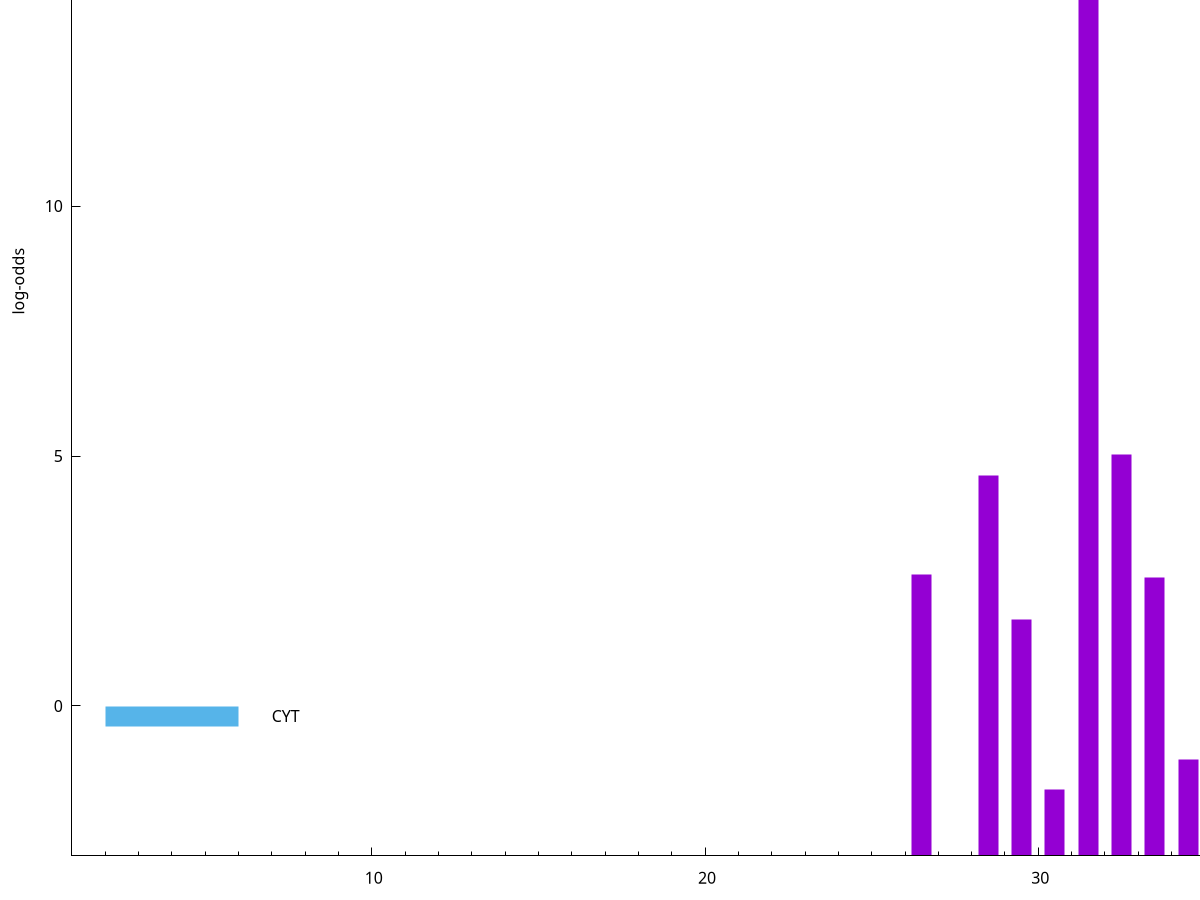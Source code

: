 set title "LipoP predictions for SRR4017897.gff"
set size 2., 1.4
set xrange [1:70] 
set mxtics 10
set yrange [-3:20]
set y2range [0:23]
set ylabel "log-odds"
set term postscript eps color solid "Helvetica" 30
set output "SRR4017897.gff23.eps"
set arrow from 2,15.1729 to 6,15.1729 nohead lt 1 lw 20
set label "SpI" at 7,15.1729
set arrow from 2,-0.200913 to 6,-0.200913 nohead lt 3 lw 20
set label "CYT" at 7,-0.200913
set arrow from 2,15.1729 to 6,15.1729 nohead lt 1 lw 20
set label "SpI" at 7,15.1729
# NOTE: The scores below are the log-odds scores with the threshold
# NOTE: subtracted (a hack to make gnuplot make the histogram all
# NOTE: look nice).
plot "-" axes x1y2 title "" with impulses lt 1 lw 20
31.500000 18.170000
32.500000 8.030430
28.500000 7.603890
26.500000 5.623790
33.500000 5.578690
29.500000 4.722650
34.500000 1.935760
30.500000 1.332150
e
exit
